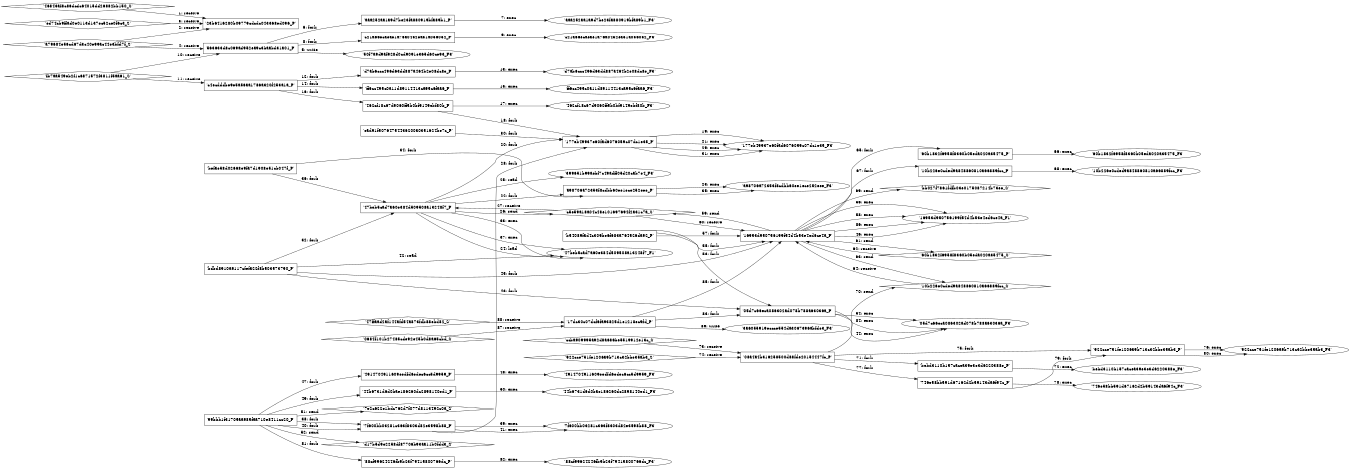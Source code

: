 digraph "D:\Learning\Paper\apt\基于CTI的攻击预警\Dataset\攻击图\ASGfromALLCTI\Microsoft Patch Tuesday — October 18 Vulnerability disclosures and Snort coverage.dot" {
rankdir="LR"
size="9"
fixedsize="false"
splines="true"
nodesep=0.3
ranksep=0
fontsize=10
overlap="scalexy"
engine= "neato"
	"'23b6416280b09779cdcdc043368ed096_P'" [node_type=Process shape=box]
	"'46843af8c86dcdc64015dd26882bb150_S'" [node_type=Socket shape=diamond]
	"'46843af8c86dcdc64015dd26882bb150_S'" -> "'23b6416280b09779cdcdc043368ed096_P'" [label="1: receive"]
	"'23b6416280b09779cdcdc043368ed096_P'" [node_type=Process shape=box]
	"'a79684e56cd67d3c40e99ac44e3bfd7f_S'" [node_type=Socket shape=diamond]
	"'a79684e56cd67d3c40e99ac44e3bfd7f_S'" -> "'23b6416280b09779cdcdc043368ed096_P'" [label="2: receive"]
	"'23b6416280b09779cdcdc043368ed096_P'" [node_type=Process shape=box]
	"'ed74cb9ffad0e0113d137ec52ce0f6c3_S'" [node_type=Socket shape=diamond]
	"'ed74cb9ffad0e0113d137ec52ce0f6c3_S'" -> "'23b6416280b09779cdcdc043368ed096_P'" [label="3: receive"]
	"'563633d8c069ad952ea9c3baabd31a01_P'" [node_type=Process shape=box]
	"'a79684e56cd67d3c40e99ac44e3bfd7f_S'" [node_type=Socket shape=diamond]
	"'a79684e56cd67d3c40e99ac44e3bfd7f_S'" -> "'563633d8c069ad952ea9c3baabd31a01_P'" [label="4: receive"]
	"'50f7a9d9af928d0cd9091e365d60ce93_F3'" [node_type=file shape=ellipse]
	"'563633d8c069ad952ea9c3baabd31a01_P'" [node_type=Process shape=box]
	"'563633d8c069ad952ea9c3baabd31a01_P'" -> "'50f7a9d9af928d0cd9091e365d60ce93_F3'" [label="5: write"]
	"'563633d8c069ad952ea9c3baabd31a01_P'" [node_type=Process shape=box]
	"'aaa252aa1a9d7be23fa880919bfa89b1_P'" [node_type=Process shape=box]
	"'563633d8c069ad952ea9c3baabd31a01_P'" -> "'aaa252aa1a9d7be23fa880919bfa89b1_P'" [label="6: fork"]
	"'aaa252aa1a9d7be23fa880919bfa89b1_P'" [node_type=Process shape=box]
	"'aaa252aa1a9d7be23fa880919bfa89b1_F3'" [node_type=File shape=ellipse]
	"'aaa252aa1a9d7be23fa880919bfa89b1_P'" -> "'aaa252aa1a9d7be23fa880919bfa89b1_F3'" [label="7: exec"]
	"'563633d8c069ad952ea9c3baabd31a01_P'" [node_type=Process shape=box]
	"'c21a66ecaeae1a76a0452ea51a056052_P'" [node_type=Process shape=box]
	"'563633d8c069ad952ea9c3baabd31a01_P'" -> "'c21a66ecaeae1a76a0452ea51a056052_P'" [label="8: fork"]
	"'c21a66ecaeae1a76a0452ea51a056052_P'" [node_type=Process shape=box]
	"'c21a66ecaeae1a76a0452ea51a056052_F3'" [node_type=File shape=ellipse]
	"'c21a66ecaeae1a76a0452ea51a056052_P'" -> "'c21a66ecaeae1a76a0452ea51a056052_F3'" [label="9: exec"]
	"'563633d8c069ad952ea9c3baabd31a01_P'" [node_type=Process shape=box]
	"'fb7aa549eb2f1c6871572f3811f5aa61_S'" [node_type=Socket shape=diamond]
	"'fb7aa549eb2f1c6871572f3811f5aa61_S'" -> "'563633d8c069ad952ea9c3baabd31a01_P'" [label="10: receive"]
	"'c4ecdddbe9e5a56aa1786a320f253a1a_P'" [node_type=Process shape=box]
	"'fb7aa549eb2f1c6871572f3811f5aa61_S'" [node_type=Socket shape=diamond]
	"'fb7aa549eb2f1c6871572f3811f5aa61_S'" -> "'c4ecdddbe9e5a56aa1786a320f253a1a_P'" [label="11: receive"]
	"'c4ecdddbe9e5a56aa1786a320f253a1a_P'" [node_type=Process shape=box]
	"'d7ab6ccc496d63dd887a464b2e08dc8e_P'" [node_type=Process shape=box]
	"'c4ecdddbe9e5a56aa1786a320f253a1a_P'" -> "'d7ab6ccc496d63dd887a464b2e08dc8e_P'" [label="12: fork"]
	"'d7ab6ccc496d63dd887a464b2e08dc8e_P'" [node_type=Process shape=box]
	"'d7ab6ccc496d63dd887a464b2e08dc8e_F3'" [node_type=File shape=ellipse]
	"'d7ab6ccc496d63dd887a464b2e08dc8e_P'" -> "'d7ab6ccc496d63dd887a464b2e08dc8e_F3'" [label="13: exec"]
	"'c4ecdddbe9e5a56aa1786a320f253a1a_P'" [node_type=Process shape=box]
	"'ff6cc495c0a11d89114413ca95c6faa6_P'" [node_type=Process shape=box]
	"'c4ecdddbe9e5a56aa1786a320f253a1a_P'" -> "'ff6cc495c0a11d89114413ca95c6faa6_P'" [label="14: fork"]
	"'ff6cc495c0a11d89114413ca95c6faa6_P'" [node_type=Process shape=box]
	"'ff6cc495c0a11d89114413ca95c6faa6_F3'" [node_type=File shape=ellipse]
	"'ff6cc495c0a11d89114413ca95c6faa6_P'" -> "'ff6cc495c0a11d89114413ca95c6faa6_F3'" [label="15: exec"]
	"'c4ecdddbe9e5a56aa1786a320f253a1a_P'" [node_type=Process shape=box]
	"'462cf18c67d9060ff5b0bf9149ebf80b_P'" [node_type=Process shape=box]
	"'c4ecdddbe9e5a56aa1786a320f253a1a_P'" -> "'462cf18c67d9060ff5b0bf9149ebf80b_P'" [label="16: fork"]
	"'462cf18c67d9060ff5b0bf9149ebf80b_P'" [node_type=Process shape=box]
	"'462cf18c67d9060ff5b0bf9149ebf80b_F3'" [node_type=File shape=ellipse]
	"'462cf18c67d9060ff5b0bf9149ebf80b_P'" -> "'462cf18c67d9060ff5b0bf9149ebf80b_F3'" [label="17: exec"]
	"'462cf18c67d9060ff5b0bf9149ebf80b_P'" [node_type=Process shape=box]
	"'177eb49937e60fad6076059c07dc1e35_P'" [node_type=Process shape=box]
	"'462cf18c67d9060ff5b0bf9149ebf80b_P'" -> "'177eb49937e60fad6076059c07dc1e35_P'" [label="18: fork"]
	"'177eb49937e60fad6076059c07dc1e35_P'" [node_type=Process shape=box]
	"'177eb49937e60fad6076059c07dc1e35_F3'" [node_type=File shape=ellipse]
	"'177eb49937e60fad6076059c07dc1e35_P'" -> "'177eb49937e60fad6076059c07dc1e35_F3'" [label="19: exec"]
	"'47beb5cad7a60e384d509508a13248f7_P'" [node_type=Process shape=box]
	"'177eb49937e60fad6076059c07dc1e35_P'" [node_type=Process shape=box]
	"'47beb5cad7a60e384d509508a13248f7_P'" -> "'177eb49937e60fad6076059c07dc1e35_P'" [label="20: fork"]
	"'177eb49937e60fad6076059c07dc1e35_P'" [node_type=Process shape=box]
	"'177eb49937e60fad6076059c07dc1e35_F3'" [node_type=File shape=ellipse]
	"'177eb49937e60fad6076059c07dc1e35_P'" -> "'177eb49937e60fad6076059c07dc1e35_F3'" [label="21: exec"]
	"'47beb5cad7a60e384d509508a13248f7_P'" [node_type=Process shape=box]
	"'a98706a72353f8cdbb60ee1ece252eee_P'" [node_type=Process shape=box]
	"'47beb5cad7a60e384d509508a13248f7_P'" -> "'a98706a72353f8cdbb60ee1ece252eee_P'" [label="22: fork"]
	"'a98706a72353f8cdbb60ee1ece252eee_P'" [node_type=Process shape=box]
	"'a98706a72353f8cdbb60ee1ece252eee_F3'" [node_type=File shape=ellipse]
	"'a98706a72353f8cdbb60ee1ece252eee_P'" -> "'a98706a72353f8cdbb60ee1ece252eee_F3'" [label="23: exec"]
	"'47beb5cad7a60e384d509508a13248f7_F1'" [node_type=file shape=ellipse]
	"'47beb5cad7a60e384d509508a13248f7_P'" [node_type=Process shape=box]
	"'47beb5cad7a60e384d509508a13248f7_P'" -> "'47beb5cad7a60e384d509508a13248f7_F1'" [label="24: load"]
	"'399651b99aebf7c49adff05d20cab7e4_F3'" [node_type=file shape=ellipse]
	"'47beb5cad7a60e384d509508a13248f7_P'" [node_type=Process shape=box]
	"'47beb5cad7a60e384d509508a13248f7_P'" -> "'399651b99aebf7c49adff05d20cab7e4_F3'" [label="25: read"]
	"'c5e59a18a04c48e101697694f2a31c7a_S'" [node_type=Socket shape=diamond]
	"'47beb5cad7a60e384d509508a13248f7_P'" [node_type=Process shape=box]
	"'47beb5cad7a60e384d509508a13248f7_P'" -> "'c5e59a18a04c48e101697694f2a31c7a_S'" [label="26: send"]
	"'c5e59a18a04c48e101697694f2a31c7a_S'" -> "'47beb5cad7a60e384d509508a13248f7_P'" [label="27: receive"]
	"'7f600bb03281c363f8303d82e3598b88_P'" [node_type=Process shape=box]
	"'177eb49937e60fad6076059c07dc1e35_P'" [node_type=Process shape=box]
	"'7f600bb03281c363f8303d82e3598b88_P'" -> "'177eb49937e60fad6076059c07dc1e35_P'" [label="28: fork"]
	"'177eb49937e60fad6076059c07dc1e35_P'" [node_type=Process shape=box]
	"'177eb49937e60fad6076059c07dc1e35_F3'" [node_type=File shape=ellipse]
	"'177eb49937e60fad6076059c07dc1e35_P'" -> "'177eb49937e60fad6076059c07dc1e35_F3'" [label="29: exec"]
	"'ead91f50764754436200a0351624be7c_P'" [node_type=Process shape=box]
	"'177eb49937e60fad6076059c07dc1e35_P'" [node_type=Process shape=box]
	"'ead91f50764754436200a0351624be7c_P'" -> "'177eb49937e60fad6076059c07dc1e35_P'" [label="30: fork"]
	"'177eb49937e60fad6076059c07dc1e35_P'" [node_type=Process shape=box]
	"'177eb49937e60fad6076059c07dc1e35_F3'" [node_type=File shape=ellipse]
	"'177eb49937e60fad6076059c07dc1e35_P'" -> "'177eb49937e60fad6076059c07dc1e35_F3'" [label="31: exec"]
	"'bdbd8910a9117cfefa22f8b503573790_P'" [node_type=Process shape=box]
	"'47beb5cad7a60e384d509508a13248f7_P'" [node_type=Process shape=box]
	"'bdbd8910a9117cfefa22f8b503573790_P'" -> "'47beb5cad7a60e384d509508a13248f7_P'" [label="32: fork"]
	"'47beb5cad7a60e384d509508a13248f7_P'" [node_type=Process shape=box]
	"'47beb5cad7a60e384d509508a13248f7_F1'" [node_type=File shape=ellipse]
	"'47beb5cad7a60e384d509508a13248f7_P'" -> "'47beb5cad7a60e384d509508a13248f7_F1'" [label="33: exec"]
	"'befae58d02668e9fa7d1908e51cb047f_P'" [node_type=Process shape=box]
	"'a98706a72353f8cdbb60ee1ece252eee_P'" [node_type=Process shape=box]
	"'befae58d02668e9fa7d1908e51cb047f_P'" -> "'a98706a72353f8cdbb60ee1ece252eee_P'" [label="34: fork"]
	"'a98706a72353f8cdbb60ee1ece252eee_P'" [node_type=Process shape=box]
	"'a98706a72353f8cdbb60ee1ece252eee_F3'" [node_type=File shape=ellipse]
	"'a98706a72353f8cdbb60ee1ece252eee_P'" -> "'a98706a72353f8cdbb60ee1ece252eee_F3'" [label="35: exec"]
	"'befae58d02668e9fa7d1908e51cb047f_P'" [node_type=Process shape=box]
	"'47beb5cad7a60e384d509508a13248f7_P'" [node_type=Process shape=box]
	"'befae58d02668e9fa7d1908e51cb047f_P'" -> "'47beb5cad7a60e384d509508a13248f7_P'" [label="36: fork"]
	"'47beb5cad7a60e384d509508a13248f7_P'" [node_type=Process shape=box]
	"'47beb5cad7a60e384d509508a13248f7_F1'" [node_type=File shape=ellipse]
	"'47beb5cad7a60e384d509508a13248f7_P'" -> "'47beb5cad7a60e384d509508a13248f7_F1'" [label="37: exec"]
	"'99bbb1f31705aa985faa710e8411cc20_P'" [node_type=Process shape=box]
	"'7f600bb03281c363f8303d82e3598b88_P'" [node_type=Process shape=box]
	"'99bbb1f31705aa985faa710e8411cc20_P'" -> "'7f600bb03281c363f8303d82e3598b88_P'" [label="38: fork"]
	"'7f600bb03281c363f8303d82e3598b88_P'" [node_type=Process shape=box]
	"'7f600bb03281c363f8303d82e3598b88_F3'" [node_type=File shape=ellipse]
	"'7f600bb03281c363f8303d82e3598b88_P'" -> "'7f600bb03281c363f8303d82e3598b88_F3'" [label="39: exec"]
	"'99bbb1f31705aa985faa710e8411cc20_P'" [node_type=Process shape=box]
	"'7f600bb03281c363f8303d82e3598b88_P'" [node_type=Process shape=box]
	"'99bbb1f31705aa985faa710e8411cc20_P'" -> "'7f600bb03281c363f8303d82e3598b88_P'" [label="40: fork"]
	"'7f600bb03281c363f8303d82e3598b88_P'" [node_type=Process shape=box]
	"'7f600bb03281c363f8303d82e3598b88_F3'" [node_type=File shape=ellipse]
	"'7f600bb03281c363f8303d82e3598b88_P'" -> "'7f600bb03281c363f8303d82e3598b88_F3'" [label="41: exec"]
	"'47beb5cad7a60e384d509508a13248f7_F1'" [node_type=file shape=ellipse]
	"'bdbd8910a9117cfefa22f8b503573790_P'" [node_type=Process shape=box]
	"'bdbd8910a9117cfefa22f8b503573790_P'" -> "'47beb5cad7a60e384d509508a13248f7_F1'" [label="42: read"]
	"'bdbd8910a9117cfefa22f8b503573790_P'" [node_type=Process shape=box]
	"'05d7c66eca086302ad078b788a63036a_P'" [node_type=Process shape=box]
	"'bdbd8910a9117cfefa22f8b503573790_P'" -> "'05d7c66eca086302ad078b788a63036a_P'" [label="43: fork"]
	"'05d7c66eca086302ad078b788a63036a_P'" [node_type=Process shape=box]
	"'05d7c66eca086302ad078b788a63036a_F3'" [node_type=File shape=ellipse]
	"'05d7c66eca086302ad078b788a63036a_P'" -> "'05d7c66eca086302ad078b788a63036a_F3'" [label="44: exec"]
	"'bdbd8910a9117cfefa22f8b503573790_P'" [node_type=Process shape=box]
	"'16953d950756199f54d4b53e4ed6ce4a_P'" [node_type=Process shape=box]
	"'bdbd8910a9117cfefa22f8b503573790_P'" -> "'16953d950756199f54d4b53e4ed6ce4a_P'" [label="45: fork"]
	"'16953d950756199f54d4b53e4ed6ce4a_P'" [node_type=Process shape=box]
	"'16953d950756199f54d4b53e4ed6ce4a_F1'" [node_type=File shape=ellipse]
	"'16953d950756199f54d4b53e4ed6ce4a_P'" -> "'16953d950756199f54d4b53e4ed6ce4a_F1'" [label="46: exec"]
	"'99bbb1f31705aa985faa710e8411cc20_P'" [node_type=Process shape=box]
	"'4914704911609eedfd6edec6cc5d9959_P'" [node_type=Process shape=box]
	"'99bbb1f31705aa985faa710e8411cc20_P'" -> "'4914704911609eedfd6edec6cc5d9959_P'" [label="47: fork"]
	"'4914704911609eedfd6edec6cc5d9959_P'" [node_type=Process shape=box]
	"'4914704911609eedfd6edec6cc5d9959_F3'" [node_type=File shape=ellipse]
	"'4914704911609eedfd6edec6cc5d9959_P'" -> "'4914704911609eedfd6edec6cc5d9959_F3'" [label="48: exec"]
	"'99bbb1f31705aa985faa710e8411cc20_P'" [node_type=Process shape=box]
	"'44b6731d6d0bae186260dc2898140ed1_P'" [node_type=Process shape=box]
	"'99bbb1f31705aa985faa710e8411cc20_P'" -> "'44b6731d6d0bae186260dc2898140ed1_P'" [label="49: fork"]
	"'44b6731d6d0bae186260dc2898140ed1_P'" [node_type=Process shape=box]
	"'44b6731d6d0bae186260dc2898140ed1_F3'" [node_type=File shape=ellipse]
	"'44b6731d6d0bae186260dc2898140ed1_P'" -> "'44b6731d6d0bae186260dc2898140ed1_F3'" [label="50: exec"]
	"'7e2c622e1bdc762d7f077d8113492c0a_S'" [node_type=Socket shape=diamond]
	"'99bbb1f31705aa985faa710e8411cc20_P'" [node_type=Process shape=box]
	"'99bbb1f31705aa985faa710e8411cc20_P'" -> "'7e2c622e1bdc762d7f077d8113492c0a_S'" [label="51: send"]
	"'d17b5d9e2258df87706b93aa11b0fdd3_S'" [node_type=Socket shape=diamond]
	"'99bbb1f31705aa985faa710e8411cc20_P'" [node_type=Process shape=box]
	"'99bbb1f31705aa985faa710e8411cc20_P'" -> "'d17b5d9e2258df87706b93aa11b0fdd3_S'" [label="52: send"]
	"'b54089fad4c309be6f683a764526da92_P'" [node_type=Process shape=box]
	"'05d7c66eca086302ad078b788a63036a_P'" [node_type=Process shape=box]
	"'b54089fad4c309be6f683a764526da92_P'" -> "'05d7c66eca086302ad078b788a63036a_P'" [label="53: fork"]
	"'05d7c66eca086302ad078b788a63036a_P'" [node_type=Process shape=box]
	"'05d7c66eca086302ad078b788a63036a_F3'" [node_type=File shape=ellipse]
	"'05d7c66eca086302ad078b788a63036a_P'" -> "'05d7c66eca086302ad078b788a63036a_F3'" [label="54: exec"]
	"'b54089fad4c309be6f683a764526da92_P'" [node_type=Process shape=box]
	"'16953d950756199f54d4b53e4ed6ce4a_P'" [node_type=Process shape=box]
	"'b54089fad4c309be6f683a764526da92_P'" -> "'16953d950756199f54d4b53e4ed6ce4a_P'" [label="55: fork"]
	"'16953d950756199f54d4b53e4ed6ce4a_P'" [node_type=Process shape=box]
	"'16953d950756199f54d4b53e4ed6ce4a_F1'" [node_type=File shape=ellipse]
	"'16953d950756199f54d4b53e4ed6ce4a_P'" -> "'16953d950756199f54d4b53e4ed6ce4a_F1'" [label="56: exec"]
	"'b54089fad4c309be6f683a764526da92_P'" [node_type=Process shape=box]
	"'16953d950756199f54d4b53e4ed6ce4a_P'" [node_type=Process shape=box]
	"'b54089fad4c309be6f683a764526da92_P'" -> "'16953d950756199f54d4b53e4ed6ce4a_P'" [label="57: fork"]
	"'16953d950756199f54d4b53e4ed6ce4a_P'" [node_type=Process shape=box]
	"'16953d950756199f54d4b53e4ed6ce4a_F1'" [node_type=File shape=ellipse]
	"'16953d950756199f54d4b53e4ed6ce4a_P'" -> "'16953d950756199f54d4b53e4ed6ce4a_F1'" [label="58: exec"]
	"'c5e59a18a04c48e101697694f2a31c7a_S'" [node_type=Socket shape=diamond]
	"'16953d950756199f54d4b53e4ed6ce4a_P'" [node_type=Process shape=box]
	"'16953d950756199f54d4b53e4ed6ce4a_P'" -> "'c5e59a18a04c48e101697694f2a31c7a_S'" [label="59: send"]
	"'c5e59a18a04c48e101697694f2a31c7a_S'" -> "'16953d950756199f54d4b53e4ed6ce4a_P'" [label="60: receive"]
	"'60b1832f6958f8360b05eda020a35475_S'" [node_type=Socket shape=diamond]
	"'16953d950756199f54d4b53e4ed6ce4a_P'" [node_type=Process shape=box]
	"'16953d950756199f54d4b53e4ed6ce4a_P'" -> "'60b1832f6958f8360b05eda020a35475_S'" [label="61: send"]
	"'60b1832f6958f8360b05eda020a35475_S'" -> "'16953d950756199f54d4b53e4ed6ce4a_P'" [label="62: receive"]
	"'10b226e0cded9a848860810a66889fcc_S'" [node_type=Socket shape=diamond]
	"'16953d950756199f54d4b53e4ed6ce4a_P'" [node_type=Process shape=box]
	"'16953d950756199f54d4b53e4ed6ce4a_P'" -> "'10b226e0cded9a848860810a66889fcc_S'" [label="63: send"]
	"'10b226e0cded9a848860810a66889fcc_S'" -> "'16953d950756199f54d4b53e4ed6ce4a_P'" [label="64: receive"]
	"'16953d950756199f54d4b53e4ed6ce4a_P'" [node_type=Process shape=box]
	"'60b1832f6958f8360b05eda020a35475_P'" [node_type=Process shape=box]
	"'16953d950756199f54d4b53e4ed6ce4a_P'" -> "'60b1832f6958f8360b05eda020a35475_P'" [label="65: fork"]
	"'60b1832f6958f8360b05eda020a35475_P'" [node_type=Process shape=box]
	"'60b1832f6958f8360b05eda020a35475_F3'" [node_type=File shape=ellipse]
	"'60b1832f6958f8360b05eda020a35475_P'" -> "'60b1832f6958f8360b05eda020a35475_F3'" [label="66: exec"]
	"'16953d950756199f54d4b53e4ed6ce4a_P'" [node_type=Process shape=box]
	"'10b226e0cded9a848860810a66889fcc_P'" [node_type=Process shape=box]
	"'16953d950756199f54d4b53e4ed6ce4a_P'" -> "'10b226e0cded9a848860810a66889fcc_P'" [label="67: fork"]
	"'10b226e0cded9a848860810a66889fcc_P'" [node_type=Process shape=box]
	"'10b226e0cded9a848860810a66889fcc_F3'" [node_type=File shape=ellipse]
	"'10b226e0cded9a848860810a66889fcc_P'" -> "'10b226e0cded9a848860810a66889fcc_F3'" [label="68: exec"]
	"'bb027f7861fdfb03e0175087214b73ee_S'" [node_type=Socket shape=diamond]
	"'16953d950756199f54d4b53e4ed6ce4a_P'" [node_type=Process shape=box]
	"'16953d950756199f54d4b53e4ed6ce4a_P'" -> "'bb027f7861fdfb03e0175087214b73ee_S'" [label="69: send"]
	"'10b226e0cded9a848860810a66889fcc_S'" [node_type=Socket shape=diamond]
	"'08a4a4b316258500d88fde20154447fc_P'" [node_type=Process shape=box]
	"'08a4a4b316258500d88fde20154447fc_P'" -> "'10b226e0cded9a848860810a66889fcc_S'" [label="70: send"]
	"'08a4a4b316258500d88fde20154447fc_P'" [node_type=Process shape=box]
	"'bebd3110b157cacea39e3e3d6220388e_P'" [node_type=Process shape=box]
	"'08a4a4b316258500d88fde20154447fc_P'" -> "'bebd3110b157cacea39e3e3d6220388e_P'" [label="71: fork"]
	"'bebd3110b157cacea39e3e3d6220388e_P'" [node_type=Process shape=box]
	"'bebd3110b157cacea39e3e3d6220388e_F3'" [node_type=File shape=ellipse]
	"'bebd3110b157cacea39e3e3d6220388e_P'" -> "'bebd3110b157cacea39e3e3d6220388e_F3'" [label="72: exec"]
	"'08a4a4b316258500d88fde20154447fc_P'" [node_type=Process shape=box]
	"'ccba909995a92d8a686be5519912e13c_S'" [node_type=Socket shape=diamond]
	"'ccba909995a92d8a686be5519912e13c_S'" -> "'08a4a4b316258500d88fde20154447fc_P'" [label="73: receive"]
	"'08a4a4b316258500d88fde20154447fc_P'" [node_type=Process shape=box]
	"'922cce751fe1206a9b713c32bbe35ab3_S'" [node_type=Socket shape=diamond]
	"'922cce751fe1206a9b713c32bbe35ab3_S'" -> "'08a4a4b316258500d88fde20154447fc_P'" [label="74: receive"]
	"'08a4a4b316258500d88fde20154447fc_P'" [node_type=Process shape=box]
	"'922cce751fe1206a9b713c32bbe35ab3_P'" [node_type=Process shape=box]
	"'08a4a4b316258500d88fde20154447fc_P'" -> "'922cce751fe1206a9b713c32bbe35ab3_P'" [label="75: fork"]
	"'922cce751fe1206a9b713c32bbe35ab3_P'" [node_type=Process shape=box]
	"'922cce751fe1206a9b713c32bbe35ab3_F3'" [node_type=File shape=ellipse]
	"'922cce751fe1206a9b713c32bbe35ab3_P'" -> "'922cce751fe1206a9b713c32bbe35ab3_F3'" [label="76: exec"]
	"'08a4a4b316258500d88fde20154447fc_P'" [node_type=Process shape=box]
	"'746e58bb591d67162d2b59143da6f94c_P'" [node_type=Process shape=box]
	"'08a4a4b316258500d88fde20154447fc_P'" -> "'746e58bb591d67162d2b59143da6f94c_P'" [label="77: fork"]
	"'746e58bb591d67162d2b59143da6f94c_P'" [node_type=Process shape=box]
	"'746e58bb591d67162d2b59143da6f94c_F3'" [node_type=File shape=ellipse]
	"'746e58bb591d67162d2b59143da6f94c_P'" -> "'746e58bb591d67162d2b59143da6f94c_F3'" [label="78: exec"]
	"'746e58bb591d67162d2b59143da6f94c_P'" [node_type=Process shape=box]
	"'922cce751fe1206a9b713c32bbe35ab3_P'" [node_type=Process shape=box]
	"'746e58bb591d67162d2b59143da6f94c_P'" -> "'922cce751fe1206a9b713c32bbe35ab3_P'" [label="79: fork"]
	"'922cce751fe1206a9b713c32bbe35ab3_P'" [node_type=Process shape=box]
	"'922cce751fe1206a9b713c32bbe35ab3_F3'" [node_type=File shape=ellipse]
	"'922cce751fe1206a9b713c32bbe35ab3_P'" -> "'922cce751fe1206a9b713c32bbe35ab3_F3'" [label="80: exec"]
	"'99bbb1f31705aa985faa710e8411cc20_P'" [node_type=Process shape=box]
	"'88cf99624246fb9b23f79415800766dc_P'" [node_type=Process shape=box]
	"'99bbb1f31705aa985faa710e8411cc20_P'" -> "'88cf99624246fb9b23f79415800766dc_P'" [label="81: fork"]
	"'88cf99624246fb9b23f79415800766dc_P'" [node_type=Process shape=box]
	"'88cf99624246fb9b23f79415800766dc_F3'" [node_type=File shape=ellipse]
	"'88cf99624246fb9b23f79415800766dc_P'" -> "'88cf99624246fb9b23f79415800766dc_F3'" [label="82: exec"]
	"'17dc30c07dcf6fa93825d1e1218ec9fd_P'" [node_type=Process shape=box]
	"'05d7c66eca086302ad078b788a63036a_P'" [node_type=Process shape=box]
	"'17dc30c07dcf6fa93825d1e1218ec9fd_P'" -> "'05d7c66eca086302ad078b788a63036a_P'" [label="83: fork"]
	"'05d7c66eca086302ad078b788a63036a_P'" [node_type=Process shape=box]
	"'05d7c66eca086302ad078b788a63036a_F3'" [node_type=File shape=ellipse]
	"'05d7c66eca086302ad078b788a63036a_P'" -> "'05d7c66eca086302ad078b788a63036a_F3'" [label="84: exec"]
	"'17dc30c07dcf6fa93825d1e1218ec9fd_P'" [node_type=Process shape=box]
	"'16953d950756199f54d4b53e4ed6ce4a_P'" [node_type=Process shape=box]
	"'17dc30c07dcf6fa93825d1e1218ec9fd_P'" -> "'16953d950756199f54d4b53e4ed6ce4a_P'" [label="85: fork"]
	"'16953d950756199f54d4b53e4ed6ce4a_P'" [node_type=Process shape=box]
	"'16953d950756199f54d4b53e4ed6ce4a_F1'" [node_type=File shape=ellipse]
	"'16953d950756199f54d4b53e4ed6ce4a_P'" -> "'16953d950756199f54d4b53e4ed6ce4a_F1'" [label="86: exec"]
	"'17dc30c07dcf6fa93825d1e1218ec9fd_P'" [node_type=Process shape=box]
	"'0684f101b27485cde92e45b0d8a65cbd_S'" [node_type=Socket shape=diamond]
	"'0684f101b27485cde92e45b0d8a65cbd_S'" -> "'17dc30c07dcf6fa93825d1e1218ec9fd_P'" [label="87: receive"]
	"'17dc30c07dcf6fa93825d1e1218ec9fd_P'" [node_type=Process shape=box]
	"'47ffaad2af144afd54a873fdb88ebd82_S'" [node_type=Socket shape=diamond]
	"'47ffaad2af144afd54a873fdb88ebd82_S'" -> "'17dc30c07dcf6fa93825d1e1218ec9fd_P'" [label="88: receive"]
	"'3a6055919eccce554da3067396abfde3_F3'" [node_type=file shape=ellipse]
	"'17dc30c07dcf6fa93825d1e1218ec9fd_P'" [node_type=Process shape=box]
	"'17dc30c07dcf6fa93825d1e1218ec9fd_P'" -> "'3a6055919eccce554da3067396abfde3_F3'" [label="89: write"]
}
